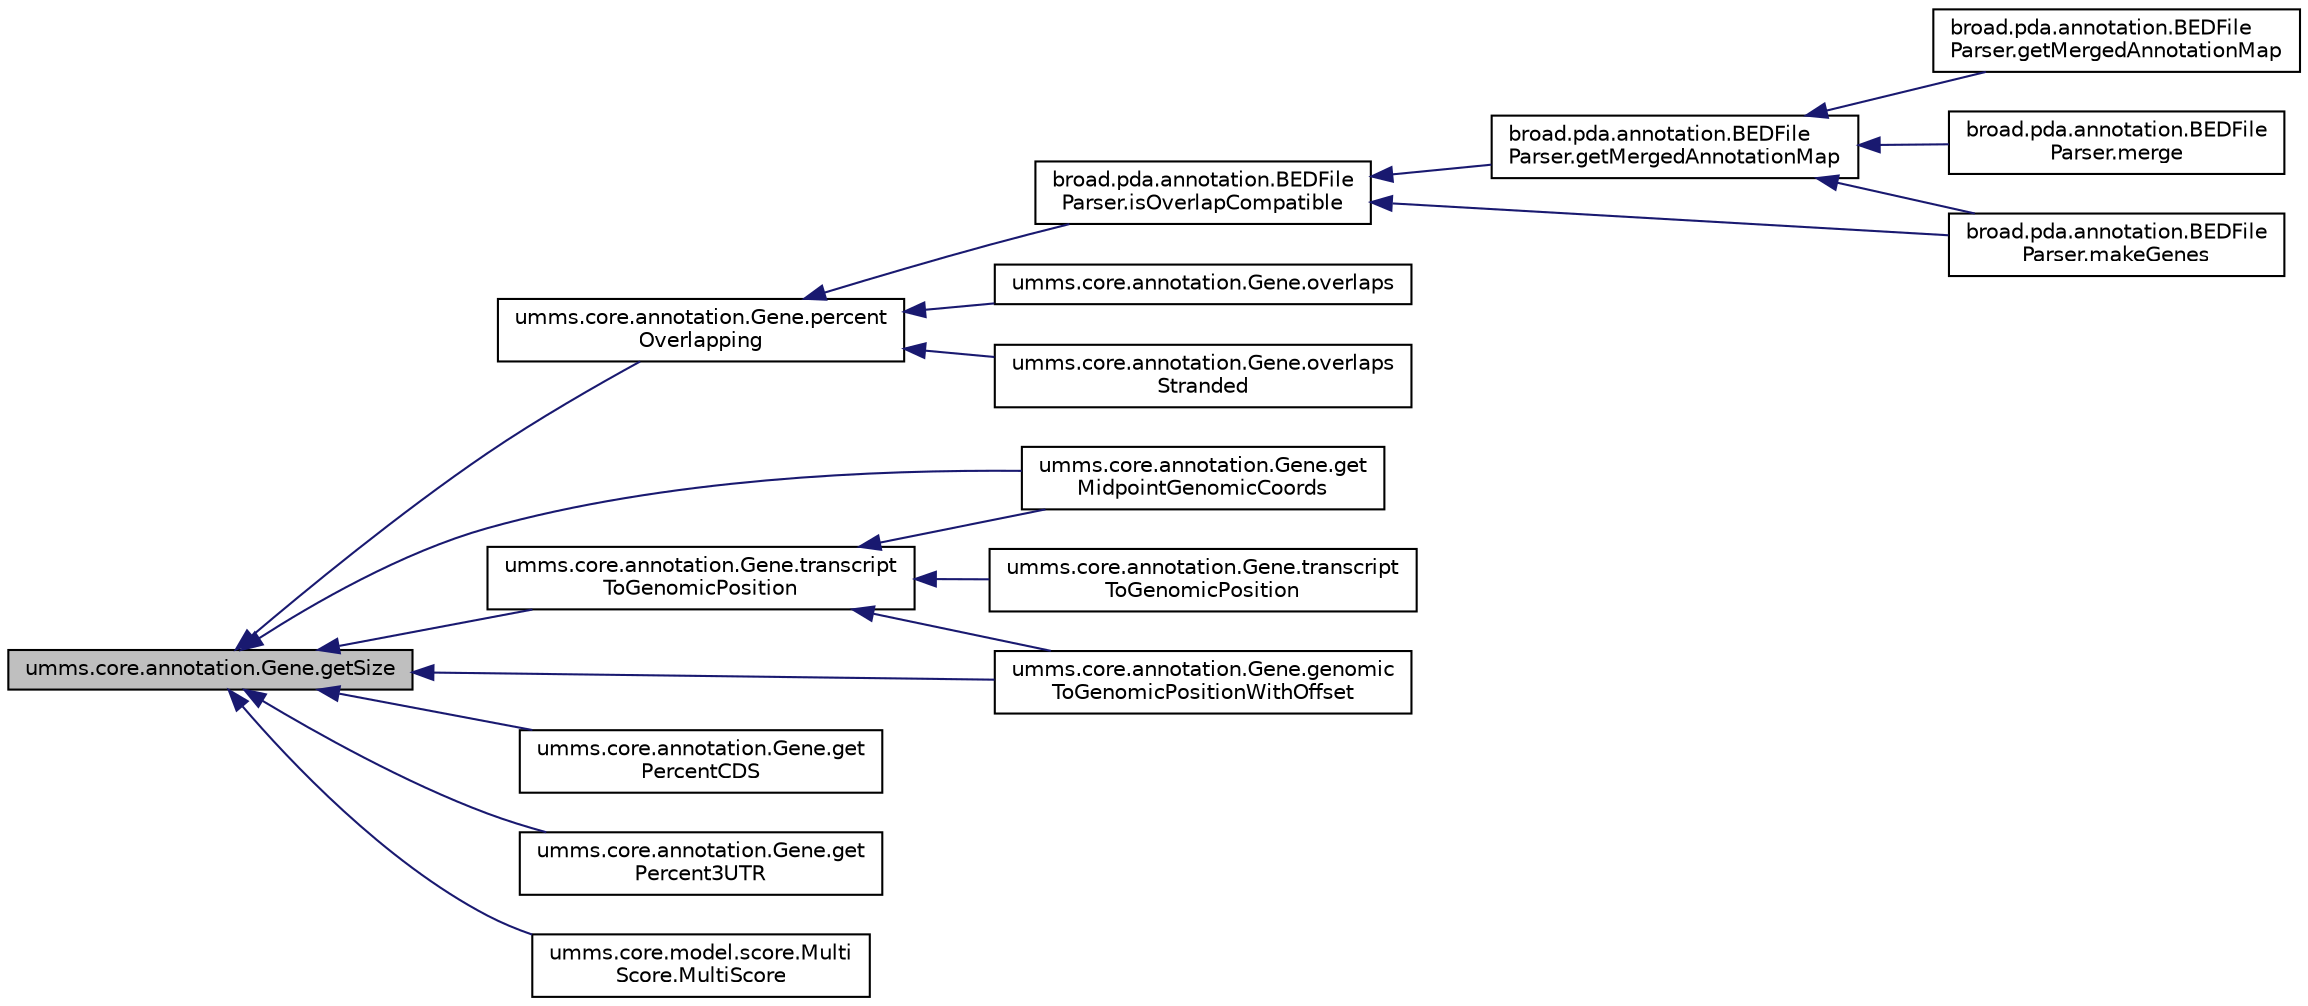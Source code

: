 digraph "umms.core.annotation.Gene.getSize"
{
  edge [fontname="Helvetica",fontsize="10",labelfontname="Helvetica",labelfontsize="10"];
  node [fontname="Helvetica",fontsize="10",shape=record];
  rankdir="LR";
  Node1 [label="umms.core.annotation.Gene.getSize",height=0.2,width=0.4,color="black", fillcolor="grey75", style="filled" fontcolor="black"];
  Node1 -> Node2 [dir="back",color="midnightblue",fontsize="10",style="solid",fontname="Helvetica"];
  Node2 [label="umms.core.annotation.Gene.percent\lOverlapping",height=0.2,width=0.4,color="black", fillcolor="white", style="filled",URL="$classumms_1_1core_1_1annotation_1_1_gene.html#a86eb52fc8956125ad9cc466e74a61717"];
  Node2 -> Node3 [dir="back",color="midnightblue",fontsize="10",style="solid",fontname="Helvetica"];
  Node3 [label="broad.pda.annotation.BEDFile\lParser.isOverlapCompatible",height=0.2,width=0.4,color="black", fillcolor="white", style="filled",URL="$classbroad_1_1pda_1_1annotation_1_1_b_e_d_file_parser.html#a80bdec41f0a829196cee03fc498b6eb3"];
  Node3 -> Node4 [dir="back",color="midnightblue",fontsize="10",style="solid",fontname="Helvetica"];
  Node4 [label="broad.pda.annotation.BEDFile\lParser.getMergedAnnotationMap",height=0.2,width=0.4,color="black", fillcolor="white", style="filled",URL="$classbroad_1_1pda_1_1annotation_1_1_b_e_d_file_parser.html#ab4cead55423bc92714e6761c144bc2a8"];
  Node4 -> Node5 [dir="back",color="midnightblue",fontsize="10",style="solid",fontname="Helvetica"];
  Node5 [label="broad.pda.annotation.BEDFile\lParser.getMergedAnnotationMap",height=0.2,width=0.4,color="black", fillcolor="white", style="filled",URL="$classbroad_1_1pda_1_1annotation_1_1_b_e_d_file_parser.html#acee04f1f087d3e473c830d92b5e23fd0"];
  Node4 -> Node6 [dir="back",color="midnightblue",fontsize="10",style="solid",fontname="Helvetica"];
  Node6 [label="broad.pda.annotation.BEDFile\lParser.makeGenes",height=0.2,width=0.4,color="black", fillcolor="white", style="filled",URL="$classbroad_1_1pda_1_1annotation_1_1_b_e_d_file_parser.html#a0d1ef53e95c6fc5fd889fdd566d307e8"];
  Node4 -> Node7 [dir="back",color="midnightblue",fontsize="10",style="solid",fontname="Helvetica"];
  Node7 [label="broad.pda.annotation.BEDFile\lParser.merge",height=0.2,width=0.4,color="black", fillcolor="white", style="filled",URL="$classbroad_1_1pda_1_1annotation_1_1_b_e_d_file_parser.html#a75d88890a89e815e0dd41134c8eb29e1"];
  Node3 -> Node6 [dir="back",color="midnightblue",fontsize="10",style="solid",fontname="Helvetica"];
  Node2 -> Node8 [dir="back",color="midnightblue",fontsize="10",style="solid",fontname="Helvetica"];
  Node8 [label="umms.core.annotation.Gene.overlaps",height=0.2,width=0.4,color="black", fillcolor="white", style="filled",URL="$classumms_1_1core_1_1annotation_1_1_gene.html#ae3f679245171e936786dc8557a42a595"];
  Node2 -> Node9 [dir="back",color="midnightblue",fontsize="10",style="solid",fontname="Helvetica"];
  Node9 [label="umms.core.annotation.Gene.overlaps\lStranded",height=0.2,width=0.4,color="black", fillcolor="white", style="filled",URL="$classumms_1_1core_1_1annotation_1_1_gene.html#a54b34b8b06efc355b3a0c0d7a4291d46"];
  Node1 -> Node10 [dir="back",color="midnightblue",fontsize="10",style="solid",fontname="Helvetica"];
  Node10 [label="umms.core.annotation.Gene.transcript\lToGenomicPosition",height=0.2,width=0.4,color="black", fillcolor="white", style="filled",URL="$classumms_1_1core_1_1annotation_1_1_gene.html#ad12935fea9cdb57e8ef9ae283777f31f"];
  Node10 -> Node11 [dir="back",color="midnightblue",fontsize="10",style="solid",fontname="Helvetica"];
  Node11 [label="umms.core.annotation.Gene.get\lMidpointGenomicCoords",height=0.2,width=0.4,color="black", fillcolor="white", style="filled",URL="$classumms_1_1core_1_1annotation_1_1_gene.html#ac26fe7612bd2bafe2c58ffb088a3ddef"];
  Node10 -> Node12 [dir="back",color="midnightblue",fontsize="10",style="solid",fontname="Helvetica"];
  Node12 [label="umms.core.annotation.Gene.transcript\lToGenomicPosition",height=0.2,width=0.4,color="black", fillcolor="white", style="filled",URL="$classumms_1_1core_1_1annotation_1_1_gene.html#ab39e50ecf3b00dbf0a984b956d8a5d0d"];
  Node10 -> Node13 [dir="back",color="midnightblue",fontsize="10",style="solid",fontname="Helvetica"];
  Node13 [label="umms.core.annotation.Gene.genomic\lToGenomicPositionWithOffset",height=0.2,width=0.4,color="black", fillcolor="white", style="filled",URL="$classumms_1_1core_1_1annotation_1_1_gene.html#a24c4baf757d1fec374f8d7cfad9f1578"];
  Node1 -> Node11 [dir="back",color="midnightblue",fontsize="10",style="solid",fontname="Helvetica"];
  Node1 -> Node13 [dir="back",color="midnightblue",fontsize="10",style="solid",fontname="Helvetica"];
  Node1 -> Node14 [dir="back",color="midnightblue",fontsize="10",style="solid",fontname="Helvetica"];
  Node14 [label="umms.core.annotation.Gene.get\lPercentCDS",height=0.2,width=0.4,color="black", fillcolor="white", style="filled",URL="$classumms_1_1core_1_1annotation_1_1_gene.html#ac62559d5d9adc8f6b3f8ac9da7d41a54"];
  Node1 -> Node15 [dir="back",color="midnightblue",fontsize="10",style="solid",fontname="Helvetica"];
  Node15 [label="umms.core.annotation.Gene.get\lPercent3UTR",height=0.2,width=0.4,color="black", fillcolor="white", style="filled",URL="$classumms_1_1core_1_1annotation_1_1_gene.html#aadc804eb8e2ac39c271509a51b1091ef"];
  Node1 -> Node16 [dir="back",color="midnightblue",fontsize="10",style="solid",fontname="Helvetica"];
  Node16 [label="umms.core.model.score.Multi\lScore.MultiScore",height=0.2,width=0.4,color="black", fillcolor="white", style="filled",URL="$classumms_1_1core_1_1model_1_1score_1_1_multi_score.html#ac2aad63f4611ea9f4832467fd1670c26"];
}
